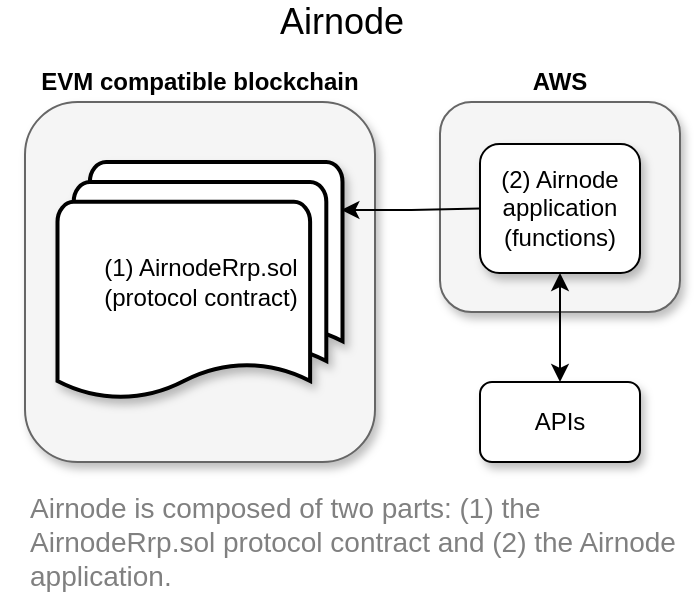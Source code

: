 <mxfile version="15.4.0" type="device"><diagram id="xxqRVpqqsnweizQSOmK6" name="Page-1"><mxGraphModel dx="1106" dy="860" grid="1" gridSize="10" guides="1" tooltips="1" connect="1" arrows="1" fold="1" page="1" pageScale="1" pageWidth="850" pageHeight="1100" math="0" shadow="0"><root><mxCell id="0"/><mxCell id="1" parent="0"/><mxCell id="1xbiUHphV33eiq70GTrb-14" value="" style="rounded=1;whiteSpace=wrap;html=1;fillColor=#f5f5f5;strokeColor=#666666;fontColor=#333333;shadow=1;" parent="1" vertex="1"><mxGeometry x="260" y="60" width="120" height="105" as="geometry"/></mxCell><mxCell id="1xbiUHphV33eiq70GTrb-1" value="APIs" style="rounded=1;whiteSpace=wrap;html=1;shadow=1;" parent="1" vertex="1"><mxGeometry x="280" y="200" width="80" height="40" as="geometry"/></mxCell><mxCell id="1xbiUHphV33eiq70GTrb-7" style="edgeStyle=orthogonalEdgeStyle;rounded=0;orthogonalLoop=1;jettySize=auto;html=1;entryX=0.5;entryY=0;entryDx=0;entryDy=0;startArrow=classic;startFill=1;" parent="1" source="1xbiUHphV33eiq70GTrb-2" target="1xbiUHphV33eiq70GTrb-1" edge="1"><mxGeometry relative="1" as="geometry"/></mxCell><mxCell id="1xbiUHphV33eiq70GTrb-2" value="(2) Airnode&lt;br&gt;application&lt;br&gt;(functions)" style="rounded=1;whiteSpace=wrap;html=1;shadow=1;" parent="1" vertex="1"><mxGeometry x="280" y="81" width="80" height="64.5" as="geometry"/></mxCell><mxCell id="1xbiUHphV33eiq70GTrb-3" value="" style="rounded=1;whiteSpace=wrap;html=1;fillColor=#f5f5f5;strokeColor=#666666;fontColor=#333333;shadow=1;" parent="1" vertex="1"><mxGeometry x="52.5" y="60" width="175" height="180" as="geometry"/></mxCell><mxCell id="1xbiUHphV33eiq70GTrb-4" value="&lt;b&gt;EVM compatible blockchain&lt;/b&gt;" style="text;html=1;strokeColor=none;fillColor=none;align=center;verticalAlign=middle;whiteSpace=wrap;rounded=0;" parent="1" vertex="1"><mxGeometry x="40" y="40" width="200" height="20" as="geometry"/></mxCell><mxCell id="1xbiUHphV33eiq70GTrb-13" style="edgeStyle=orthogonalEdgeStyle;rounded=0;orthogonalLoop=1;jettySize=auto;html=1;exitX=0.996;exitY=0.2;exitDx=0;exitDy=0;exitPerimeter=0;entryX=0;entryY=0.5;entryDx=0;entryDy=0;startArrow=classic;startFill=1;strokeColor=#000000;endArrow=none;endFill=0;" parent="1" source="1xbiUHphV33eiq70GTrb-6" target="1xbiUHphV33eiq70GTrb-2" edge="1"><mxGeometry relative="1" as="geometry"/></mxCell><mxCell id="1xbiUHphV33eiq70GTrb-6" value="(1) AirnodeRrp.sol&lt;br&gt;(protocol contract)" style="strokeWidth=2;html=1;shape=mxgraph.flowchart.multi-document;whiteSpace=wrap;shadow=1;" parent="1" vertex="1"><mxGeometry x="68.75" y="90" width="142.5" height="120" as="geometry"/></mxCell><mxCell id="1xbiUHphV33eiq70GTrb-15" value="&lt;b&gt;AWS&lt;/b&gt;" style="text;html=1;strokeColor=none;fillColor=none;align=center;verticalAlign=middle;whiteSpace=wrap;rounded=0;" parent="1" vertex="1"><mxGeometry x="300" y="40" width="40" height="20" as="geometry"/></mxCell><mxCell id="1xbiUHphV33eiq70GTrb-19" value="&lt;font color=&quot;#808080&quot; style=&quot;font-size: 14px&quot;&gt;Airnode is composed of two parts: (1) the AirnodeRrp.sol protocol contract and (2) the Airnode application.&lt;/font&gt;" style="text;html=1;strokeColor=none;fillColor=none;align=left;verticalAlign=middle;whiteSpace=wrap;rounded=0;" parent="1" vertex="1"><mxGeometry x="52.5" y="250" width="330" height="60" as="geometry"/></mxCell><mxCell id="5DY_eHngs7jIdPOJcHlN-1" value="&lt;font style=&quot;font-size: 18px&quot;&gt;Airnode&lt;/font&gt;" style="text;html=1;strokeColor=none;fillColor=none;align=center;verticalAlign=middle;whiteSpace=wrap;rounded=0;" parent="1" vertex="1"><mxGeometry x="191.25" y="10" width="40" height="20" as="geometry"/></mxCell></root></mxGraphModel></diagram></mxfile>